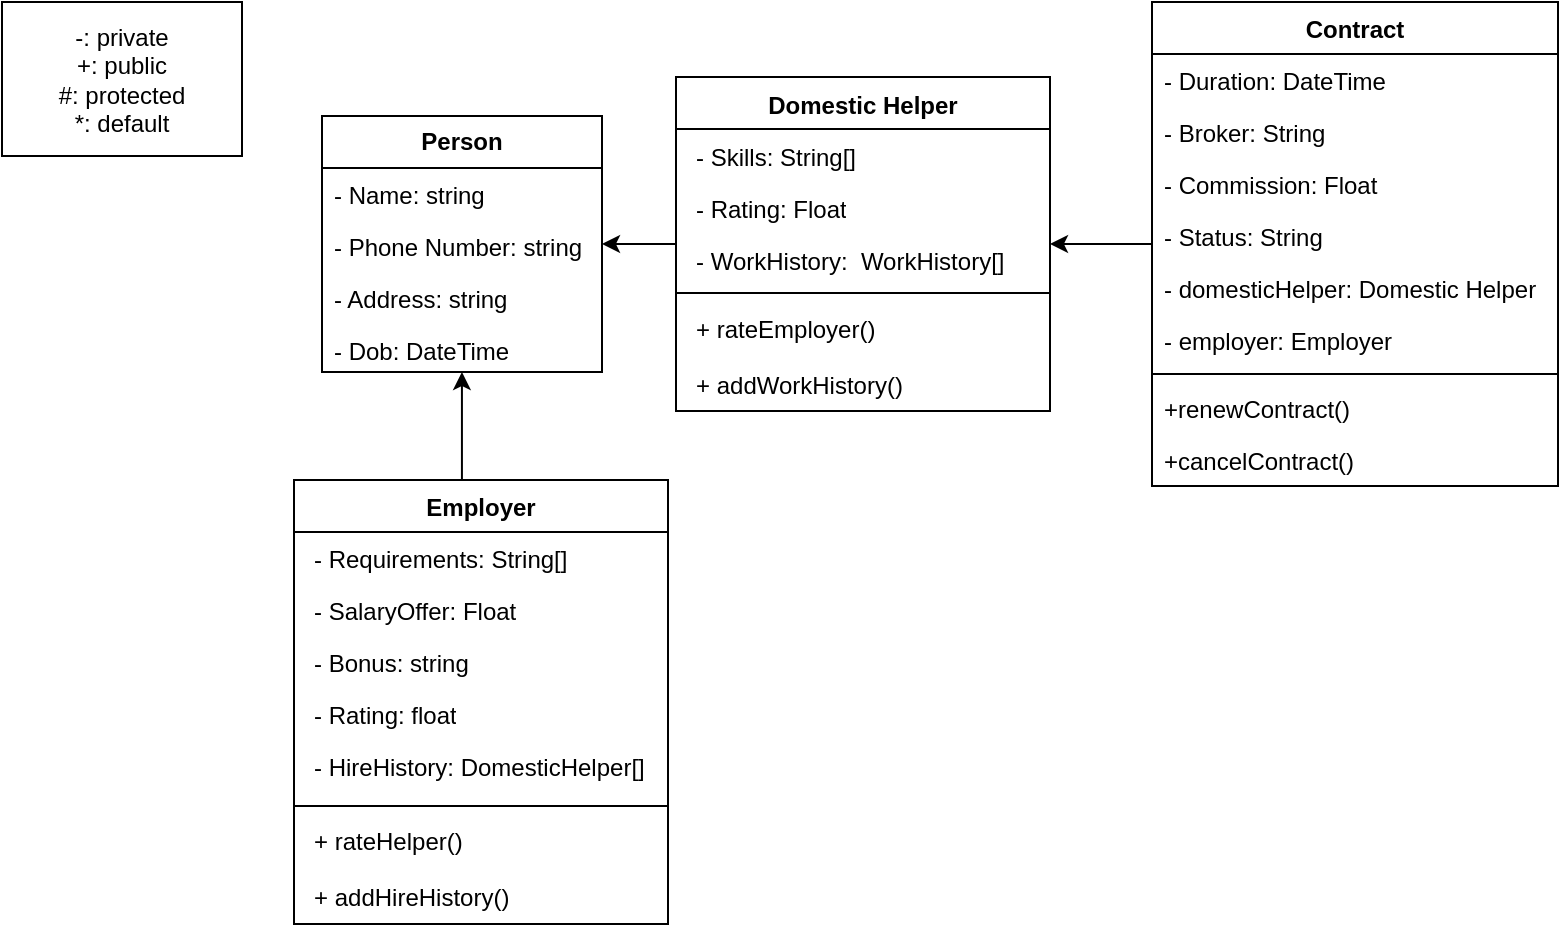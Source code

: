 <mxfile version="22.0.4" type="github">
  <diagram id="C5RBs43oDa-KdzZeNtuy" name="Page-1">
    <mxGraphModel dx="868" dy="514" grid="0" gridSize="10" guides="1" tooltips="1" connect="1" arrows="1" fold="1" page="1" pageScale="1" pageWidth="827" pageHeight="1169" math="0" shadow="0">
      <root>
        <mxCell id="WIyWlLk6GJQsqaUBKTNV-0" />
        <mxCell id="WIyWlLk6GJQsqaUBKTNV-1" parent="WIyWlLk6GJQsqaUBKTNV-0" />
        <mxCell id="EuROdYwIiGEjKePtdfhX-1" value="-: private&lt;br&gt;+: public&lt;br&gt;#: protected&lt;br&gt;*: default" style="rounded=0;whiteSpace=wrap;html=1;" vertex="1" parent="WIyWlLk6GJQsqaUBKTNV-1">
          <mxGeometry x="34" y="19" width="120" height="77" as="geometry" />
        </mxCell>
        <mxCell id="EuROdYwIiGEjKePtdfhX-2" value="&lt;b&gt;Person&lt;/b&gt;" style="swimlane;fontStyle=0;childLayout=stackLayout;horizontal=1;startSize=26;fillColor=none;horizontalStack=0;resizeParent=1;resizeParentMax=0;resizeLast=0;collapsible=1;marginBottom=0;whiteSpace=wrap;html=1;" vertex="1" parent="WIyWlLk6GJQsqaUBKTNV-1">
          <mxGeometry x="194" y="76" width="140" height="128" as="geometry" />
        </mxCell>
        <mxCell id="EuROdYwIiGEjKePtdfhX-3" value="- Name: string" style="text;strokeColor=none;fillColor=none;align=left;verticalAlign=top;spacingLeft=4;spacingRight=4;overflow=hidden;rotatable=0;points=[[0,0.5],[1,0.5]];portConstraint=eastwest;whiteSpace=wrap;html=1;" vertex="1" parent="EuROdYwIiGEjKePtdfhX-2">
          <mxGeometry y="26" width="140" height="26" as="geometry" />
        </mxCell>
        <mxCell id="EuROdYwIiGEjKePtdfhX-4" value="- Phone Number: string" style="text;strokeColor=none;fillColor=none;align=left;verticalAlign=top;spacingLeft=4;spacingRight=4;overflow=hidden;rotatable=0;points=[[0,0.5],[1,0.5]];portConstraint=eastwest;whiteSpace=wrap;html=1;" vertex="1" parent="EuROdYwIiGEjKePtdfhX-2">
          <mxGeometry y="52" width="140" height="26" as="geometry" />
        </mxCell>
        <mxCell id="EuROdYwIiGEjKePtdfhX-5" value="- Address: string&lt;br&gt;" style="text;strokeColor=none;fillColor=none;align=left;verticalAlign=top;spacingLeft=4;spacingRight=4;overflow=hidden;rotatable=0;points=[[0,0.5],[1,0.5]];portConstraint=eastwest;whiteSpace=wrap;html=1;" vertex="1" parent="EuROdYwIiGEjKePtdfhX-2">
          <mxGeometry y="78" width="140" height="26" as="geometry" />
        </mxCell>
        <mxCell id="EuROdYwIiGEjKePtdfhX-37" value="- Dob: DateTime" style="text;strokeColor=none;fillColor=none;align=left;verticalAlign=top;spacingLeft=4;spacingRight=4;overflow=hidden;rotatable=0;points=[[0,0.5],[1,0.5]];portConstraint=eastwest;whiteSpace=wrap;html=1;" vertex="1" parent="EuROdYwIiGEjKePtdfhX-2">
          <mxGeometry y="104" width="140" height="24" as="geometry" />
        </mxCell>
        <mxCell id="EuROdYwIiGEjKePtdfhX-34" style="edgeStyle=orthogonalEdgeStyle;rounded=0;orthogonalLoop=1;jettySize=auto;html=1;exitX=0.449;exitY=0.011;exitDx=0;exitDy=0;exitPerimeter=0;" edge="1" parent="WIyWlLk6GJQsqaUBKTNV-1" source="EuROdYwIiGEjKePtdfhX-46" target="EuROdYwIiGEjKePtdfhX-2">
          <mxGeometry relative="1" as="geometry">
            <mxPoint x="480" y="261.5" as="sourcePoint" />
          </mxGeometry>
        </mxCell>
        <mxCell id="EuROdYwIiGEjKePtdfhX-77" style="edgeStyle=orthogonalEdgeStyle;rounded=0;orthogonalLoop=1;jettySize=auto;html=1;" edge="1" parent="WIyWlLk6GJQsqaUBKTNV-1" source="EuROdYwIiGEjKePtdfhX-39" target="EuROdYwIiGEjKePtdfhX-63">
          <mxGeometry relative="1" as="geometry" />
        </mxCell>
        <mxCell id="EuROdYwIiGEjKePtdfhX-39" value="Contract" style="swimlane;fontStyle=1;align=center;verticalAlign=top;childLayout=stackLayout;horizontal=1;startSize=26;horizontalStack=0;resizeParent=1;resizeParentMax=0;resizeLast=0;collapsible=1;marginBottom=0;whiteSpace=wrap;html=1;" vertex="1" parent="WIyWlLk6GJQsqaUBKTNV-1">
          <mxGeometry x="609" y="19" width="203" height="242" as="geometry" />
        </mxCell>
        <mxCell id="EuROdYwIiGEjKePtdfhX-40" value="- Duration: DateTime" style="text;strokeColor=none;fillColor=none;align=left;verticalAlign=top;spacingLeft=4;spacingRight=4;overflow=hidden;rotatable=0;points=[[0,0.5],[1,0.5]];portConstraint=eastwest;whiteSpace=wrap;html=1;" vertex="1" parent="EuROdYwIiGEjKePtdfhX-39">
          <mxGeometry y="26" width="203" height="26" as="geometry" />
        </mxCell>
        <mxCell id="EuROdYwIiGEjKePtdfhX-44" value="- Broker: String" style="text;strokeColor=none;fillColor=none;align=left;verticalAlign=top;spacingLeft=4;spacingRight=4;overflow=hidden;rotatable=0;points=[[0,0.5],[1,0.5]];portConstraint=eastwest;whiteSpace=wrap;html=1;" vertex="1" parent="EuROdYwIiGEjKePtdfhX-39">
          <mxGeometry y="52" width="203" height="26" as="geometry" />
        </mxCell>
        <mxCell id="EuROdYwIiGEjKePtdfhX-45" value="- Commission: Float" style="text;strokeColor=none;fillColor=none;align=left;verticalAlign=top;spacingLeft=4;spacingRight=4;overflow=hidden;rotatable=0;points=[[0,0.5],[1,0.5]];portConstraint=eastwest;whiteSpace=wrap;html=1;" vertex="1" parent="EuROdYwIiGEjKePtdfhX-39">
          <mxGeometry y="78" width="203" height="26" as="geometry" />
        </mxCell>
        <mxCell id="EuROdYwIiGEjKePtdfhX-43" value="- Status: String&amp;nbsp;" style="text;strokeColor=none;fillColor=none;align=left;verticalAlign=top;spacingLeft=4;spacingRight=4;overflow=hidden;rotatable=0;points=[[0,0.5],[1,0.5]];portConstraint=eastwest;whiteSpace=wrap;html=1;" vertex="1" parent="EuROdYwIiGEjKePtdfhX-39">
          <mxGeometry y="104" width="203" height="26" as="geometry" />
        </mxCell>
        <mxCell id="EuROdYwIiGEjKePtdfhX-78" value="- domesticHelper: Domestic Helper" style="text;strokeColor=none;fillColor=none;align=left;verticalAlign=top;spacingLeft=4;spacingRight=4;overflow=hidden;rotatable=0;points=[[0,0.5],[1,0.5]];portConstraint=eastwest;whiteSpace=wrap;html=1;" vertex="1" parent="EuROdYwIiGEjKePtdfhX-39">
          <mxGeometry y="130" width="203" height="26" as="geometry" />
        </mxCell>
        <mxCell id="EuROdYwIiGEjKePtdfhX-79" value="- employer: Employer&amp;nbsp;" style="text;strokeColor=none;fillColor=none;align=left;verticalAlign=top;spacingLeft=4;spacingRight=4;overflow=hidden;rotatable=0;points=[[0,0.5],[1,0.5]];portConstraint=eastwest;whiteSpace=wrap;html=1;" vertex="1" parent="EuROdYwIiGEjKePtdfhX-39">
          <mxGeometry y="156" width="203" height="26" as="geometry" />
        </mxCell>
        <mxCell id="EuROdYwIiGEjKePtdfhX-41" value="" style="line;strokeWidth=1;fillColor=none;align=left;verticalAlign=middle;spacingTop=-1;spacingLeft=3;spacingRight=3;rotatable=0;labelPosition=right;points=[];portConstraint=eastwest;strokeColor=inherit;" vertex="1" parent="EuROdYwIiGEjKePtdfhX-39">
          <mxGeometry y="182" width="203" height="8" as="geometry" />
        </mxCell>
        <mxCell id="EuROdYwIiGEjKePtdfhX-42" value="+renewContract()" style="text;strokeColor=none;fillColor=none;align=left;verticalAlign=top;spacingLeft=4;spacingRight=4;overflow=hidden;rotatable=0;points=[[0,0.5],[1,0.5]];portConstraint=eastwest;whiteSpace=wrap;html=1;" vertex="1" parent="EuROdYwIiGEjKePtdfhX-39">
          <mxGeometry y="190" width="203" height="26" as="geometry" />
        </mxCell>
        <mxCell id="EuROdYwIiGEjKePtdfhX-74" value="+cancelContract()" style="text;strokeColor=none;fillColor=none;align=left;verticalAlign=top;spacingLeft=4;spacingRight=4;overflow=hidden;rotatable=0;points=[[0,0.5],[1,0.5]];portConstraint=eastwest;whiteSpace=wrap;html=1;" vertex="1" parent="EuROdYwIiGEjKePtdfhX-39">
          <mxGeometry y="216" width="203" height="26" as="geometry" />
        </mxCell>
        <mxCell id="EuROdYwIiGEjKePtdfhX-46" value="Employer" style="swimlane;fontStyle=1;align=center;verticalAlign=top;childLayout=stackLayout;horizontal=1;startSize=26;horizontalStack=0;resizeParent=1;resizeParentMax=0;resizeLast=0;collapsible=1;marginBottom=0;whiteSpace=wrap;html=1;" vertex="1" parent="WIyWlLk6GJQsqaUBKTNV-1">
          <mxGeometry x="180" y="258" width="187" height="222" as="geometry" />
        </mxCell>
        <mxCell id="EuROdYwIiGEjKePtdfhX-47" value="&lt;p style=&quot;border-color: var(--border-color); margin: 0px 0px 0px 4px;&quot;&gt;- Requirements: String[]&lt;/p&gt;&lt;div&gt;&lt;br&gt;&lt;/div&gt;" style="text;strokeColor=none;fillColor=none;align=left;verticalAlign=top;spacingLeft=4;spacingRight=4;overflow=hidden;rotatable=0;points=[[0,0.5],[1,0.5]];portConstraint=eastwest;whiteSpace=wrap;html=1;" vertex="1" parent="EuROdYwIiGEjKePtdfhX-46">
          <mxGeometry y="26" width="187" height="26" as="geometry" />
        </mxCell>
        <mxCell id="EuROdYwIiGEjKePtdfhX-48" value="&lt;p style=&quot;border-color: var(--border-color); margin: 0px 0px 0px 4px;&quot;&gt;- SalaryOffer: Float&lt;/p&gt;&lt;div&gt;&lt;br&gt;&lt;/div&gt;" style="text;strokeColor=none;fillColor=none;align=left;verticalAlign=top;spacingLeft=4;spacingRight=4;overflow=hidden;rotatable=0;points=[[0,0.5],[1,0.5]];portConstraint=eastwest;whiteSpace=wrap;html=1;" vertex="1" parent="EuROdYwIiGEjKePtdfhX-46">
          <mxGeometry y="52" width="187" height="26" as="geometry" />
        </mxCell>
        <mxCell id="EuROdYwIiGEjKePtdfhX-49" value="&lt;p style=&quot;border-color: var(--border-color); margin: 0px 0px 0px 4px;&quot;&gt;- Bonus: string&lt;/p&gt;&lt;div&gt;&lt;br&gt;&lt;/div&gt;" style="text;strokeColor=none;fillColor=none;align=left;verticalAlign=top;spacingLeft=4;spacingRight=4;overflow=hidden;rotatable=0;points=[[0,0.5],[1,0.5]];portConstraint=eastwest;whiteSpace=wrap;html=1;" vertex="1" parent="EuROdYwIiGEjKePtdfhX-46">
          <mxGeometry y="78" width="187" height="26" as="geometry" />
        </mxCell>
        <mxCell id="EuROdYwIiGEjKePtdfhX-50" value="&lt;p style=&quot;border-color: var(--border-color); margin: 0px 0px 0px 4px;&quot;&gt;- Rating: float&lt;/p&gt;&lt;div&gt;&lt;br&gt;&lt;/div&gt;" style="text;strokeColor=none;fillColor=none;align=left;verticalAlign=top;spacingLeft=4;spacingRight=4;overflow=hidden;rotatable=0;points=[[0,0.5],[1,0.5]];portConstraint=eastwest;whiteSpace=wrap;html=1;" vertex="1" parent="EuROdYwIiGEjKePtdfhX-46">
          <mxGeometry y="104" width="187" height="26" as="geometry" />
        </mxCell>
        <mxCell id="EuROdYwIiGEjKePtdfhX-53" value="&lt;p style=&quot;border-color: var(--border-color); margin: 0px 0px 0px 4px;&quot;&gt;- HireHistory: DomesticHelper[]&amp;nbsp; &amp;nbsp;&lt;br&gt;&lt;/p&gt;&lt;div&gt;&lt;br&gt;&lt;/div&gt;" style="text;strokeColor=none;fillColor=none;align=left;verticalAlign=top;spacingLeft=4;spacingRight=4;overflow=hidden;rotatable=0;points=[[0,0.5],[1,0.5]];portConstraint=eastwest;whiteSpace=wrap;html=1;" vertex="1" parent="EuROdYwIiGEjKePtdfhX-46">
          <mxGeometry y="130" width="187" height="29" as="geometry" />
        </mxCell>
        <mxCell id="EuROdYwIiGEjKePtdfhX-51" value="" style="line;strokeWidth=1;fillColor=none;align=left;verticalAlign=middle;spacingTop=-1;spacingLeft=3;spacingRight=3;rotatable=0;labelPosition=right;points=[];portConstraint=eastwest;strokeColor=inherit;" vertex="1" parent="EuROdYwIiGEjKePtdfhX-46">
          <mxGeometry y="159" width="187" height="8" as="geometry" />
        </mxCell>
        <mxCell id="EuROdYwIiGEjKePtdfhX-52" value="&lt;p style=&quot;border-color: var(--border-color); margin: 0px 0px 0px 4px;&quot;&gt;+ rateHelper()&lt;/p&gt;&lt;div&gt;&lt;br&gt;&lt;/div&gt;" style="text;strokeColor=none;fillColor=none;align=left;verticalAlign=top;spacingLeft=4;spacingRight=4;overflow=hidden;rotatable=0;points=[[0,0.5],[1,0.5]];portConstraint=eastwest;whiteSpace=wrap;html=1;" vertex="1" parent="EuROdYwIiGEjKePtdfhX-46">
          <mxGeometry y="167" width="187" height="28" as="geometry" />
        </mxCell>
        <mxCell id="EuROdYwIiGEjKePtdfhX-62" value="&lt;p style=&quot;border-color: var(--border-color); margin: 0px 0px 0px 4px;&quot;&gt;+ addHireHistory()&lt;br&gt;&lt;/p&gt;" style="text;strokeColor=none;fillColor=none;align=left;verticalAlign=top;spacingLeft=4;spacingRight=4;overflow=hidden;rotatable=0;points=[[0,0.5],[1,0.5]];portConstraint=eastwest;whiteSpace=wrap;html=1;" vertex="1" parent="EuROdYwIiGEjKePtdfhX-46">
          <mxGeometry y="195" width="187" height="27" as="geometry" />
        </mxCell>
        <mxCell id="EuROdYwIiGEjKePtdfhX-73" style="edgeStyle=orthogonalEdgeStyle;rounded=0;orthogonalLoop=1;jettySize=auto;html=1;" edge="1" parent="WIyWlLk6GJQsqaUBKTNV-1" source="EuROdYwIiGEjKePtdfhX-63" target="EuROdYwIiGEjKePtdfhX-2">
          <mxGeometry relative="1" as="geometry" />
        </mxCell>
        <mxCell id="EuROdYwIiGEjKePtdfhX-63" value="Domestic Helper" style="swimlane;fontStyle=1;align=center;verticalAlign=top;childLayout=stackLayout;horizontal=1;startSize=26;horizontalStack=0;resizeParent=1;resizeParentMax=0;resizeLast=0;collapsible=1;marginBottom=0;whiteSpace=wrap;html=1;" vertex="1" parent="WIyWlLk6GJQsqaUBKTNV-1">
          <mxGeometry x="371" y="56.5" width="187" height="167" as="geometry" />
        </mxCell>
        <mxCell id="EuROdYwIiGEjKePtdfhX-64" value="&lt;p style=&quot;border-color: var(--border-color); margin: 0px 0px 0px 4px;&quot;&gt;- Skills: String[]&lt;br style=&quot;border-color: var(--border-color);&quot;&gt;&lt;/p&gt;&lt;div&gt;&lt;br&gt;&lt;/div&gt;" style="text;strokeColor=none;fillColor=none;align=left;verticalAlign=top;spacingLeft=4;spacingRight=4;overflow=hidden;rotatable=0;points=[[0,0.5],[1,0.5]];portConstraint=eastwest;whiteSpace=wrap;html=1;" vertex="1" parent="EuROdYwIiGEjKePtdfhX-63">
          <mxGeometry y="26" width="187" height="26" as="geometry" />
        </mxCell>
        <mxCell id="EuROdYwIiGEjKePtdfhX-65" value="&lt;p style=&quot;border-color: var(--border-color); margin: 0px 0px 0px 4px;&quot;&gt;- Rating: Float&lt;/p&gt;&lt;div&gt;&lt;br&gt;&lt;/div&gt;" style="text;strokeColor=none;fillColor=none;align=left;verticalAlign=top;spacingLeft=4;spacingRight=4;overflow=hidden;rotatable=0;points=[[0,0.5],[1,0.5]];portConstraint=eastwest;whiteSpace=wrap;html=1;" vertex="1" parent="EuROdYwIiGEjKePtdfhX-63">
          <mxGeometry y="52" width="187" height="26" as="geometry" />
        </mxCell>
        <mxCell id="EuROdYwIiGEjKePtdfhX-66" value="&lt;p style=&quot;border-color: var(--border-color); margin: 0px 0px 0px 4px;&quot;&gt;- WorkHistory:&amp;nbsp;&amp;nbsp;WorkHistory[]&lt;br style=&quot;border-color: var(--border-color);&quot;&gt;&lt;/p&gt;" style="text;strokeColor=none;fillColor=none;align=left;verticalAlign=top;spacingLeft=4;spacingRight=4;overflow=hidden;rotatable=0;points=[[0,0.5],[1,0.5]];portConstraint=eastwest;whiteSpace=wrap;html=1;" vertex="1" parent="EuROdYwIiGEjKePtdfhX-63">
          <mxGeometry y="78" width="187" height="26" as="geometry" />
        </mxCell>
        <mxCell id="EuROdYwIiGEjKePtdfhX-69" value="" style="line;strokeWidth=1;fillColor=none;align=left;verticalAlign=middle;spacingTop=-1;spacingLeft=3;spacingRight=3;rotatable=0;labelPosition=right;points=[];portConstraint=eastwest;strokeColor=inherit;" vertex="1" parent="EuROdYwIiGEjKePtdfhX-63">
          <mxGeometry y="104" width="187" height="8" as="geometry" />
        </mxCell>
        <mxCell id="EuROdYwIiGEjKePtdfhX-70" value="&lt;p style=&quot;border-color: var(--border-color); margin: 0px 0px 0px 4px;&quot;&gt;+ rateEmployer()&lt;/p&gt;&lt;div&gt;&lt;br&gt;&lt;/div&gt;" style="text;strokeColor=none;fillColor=none;align=left;verticalAlign=top;spacingLeft=4;spacingRight=4;overflow=hidden;rotatable=0;points=[[0,0.5],[1,0.5]];portConstraint=eastwest;whiteSpace=wrap;html=1;" vertex="1" parent="EuROdYwIiGEjKePtdfhX-63">
          <mxGeometry y="112" width="187" height="28" as="geometry" />
        </mxCell>
        <mxCell id="EuROdYwIiGEjKePtdfhX-71" value="&lt;p style=&quot;border-color: var(--border-color); margin: 0px 0px 0px 4px;&quot;&gt;+ addWorkHistory()&lt;br&gt;&lt;/p&gt;" style="text;strokeColor=none;fillColor=none;align=left;verticalAlign=top;spacingLeft=4;spacingRight=4;overflow=hidden;rotatable=0;points=[[0,0.5],[1,0.5]];portConstraint=eastwest;whiteSpace=wrap;html=1;" vertex="1" parent="EuROdYwIiGEjKePtdfhX-63">
          <mxGeometry y="140" width="187" height="27" as="geometry" />
        </mxCell>
      </root>
    </mxGraphModel>
  </diagram>
</mxfile>
